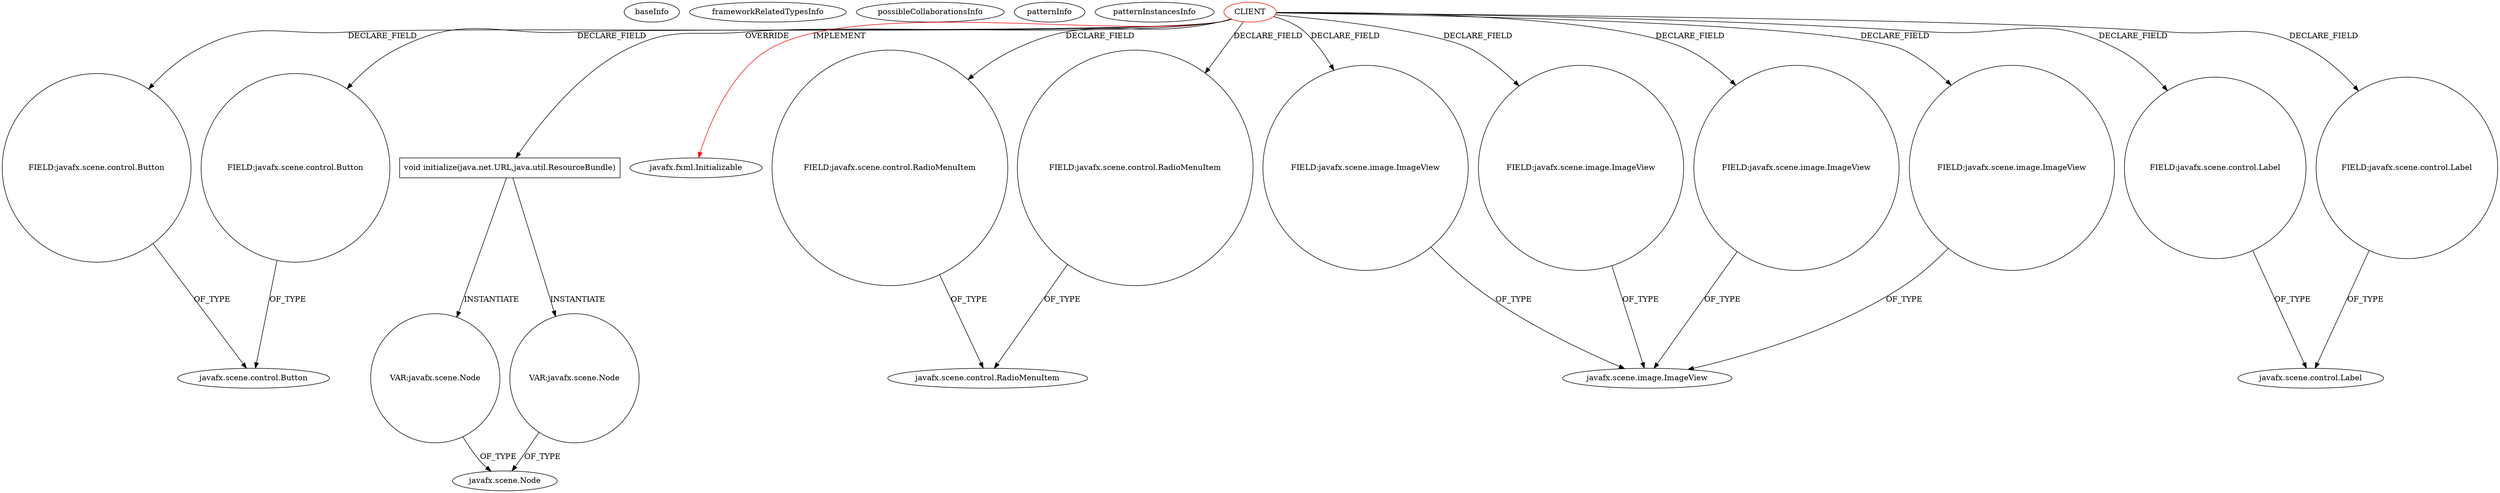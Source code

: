 digraph {
baseInfo[graphId=2910,category="pattern",isAnonymous=false,possibleRelation=false]
frameworkRelatedTypesInfo[0="javafx.fxml.Initializable"]
possibleCollaborationsInfo[]
patternInfo[frequency=2.0,patternRootClient=0]
patternInstancesInfo[0="dodaio-SoftwareBlack21G~/dodaio-SoftwareBlack21G/SoftwareBlack21G-master/Blackjack/src/Viewer/MainGamev2Controller.java~MainGamev2Controller~2521",1="svadlamudi-GaussJordanElimination~/svadlamudi-GaussJordanElimination/GaussJordanElimination-master/src/gauss/jordan/elimination/MainController.java~MainController~4396"]
46[label="FIELD:javafx.scene.control.RadioMenuItem",vertexType="FIELD_DECLARATION",isFrameworkType=false,shape=circle]
13[label="javafx.scene.control.RadioMenuItem",vertexType="FRAMEWORK_CLASS_TYPE",isFrameworkType=false]
0[label="CLIENT",vertexType="ROOT_CLIENT_CLASS_DECLARATION",isFrameworkType=false,color=red]
38[label="FIELD:javafx.scene.control.Button",vertexType="FIELD_DECLARATION",isFrameworkType=false,shape=circle]
20[label="FIELD:javafx.scene.control.Button",vertexType="FIELD_DECLARATION",isFrameworkType=false,shape=circle]
1[label="javafx.fxml.Initializable",vertexType="FRAMEWORK_INTERFACE_TYPE",isFrameworkType=false]
50[label="void initialize(java.net.URL,java.util.ResourceBundle)",vertexType="OVERRIDING_METHOD_DECLARATION",isFrameworkType=false,shape=box]
10[label="FIELD:javafx.scene.image.ImageView",vertexType="FIELD_DECLARATION",isFrameworkType=false,shape=circle]
7[label="javafx.scene.image.ImageView",vertexType="FRAMEWORK_CLASS_TYPE",isFrameworkType=false]
24[label="FIELD:javafx.scene.image.ImageView",vertexType="FIELD_DECLARATION",isFrameworkType=false,shape=circle]
6[label="FIELD:javafx.scene.image.ImageView",vertexType="FIELD_DECLARATION",isFrameworkType=false,shape=circle]
28[label="FIELD:javafx.scene.image.ImageView",vertexType="FIELD_DECLARATION",isFrameworkType=false,shape=circle]
42[label="FIELD:javafx.scene.control.Label",vertexType="FIELD_DECLARATION",isFrameworkType=false,shape=circle]
17[label="javafx.scene.control.Label",vertexType="FRAMEWORK_CLASS_TYPE",isFrameworkType=false]
16[label="FIELD:javafx.scene.control.Label",vertexType="FIELD_DECLARATION",isFrameworkType=false,shape=circle]
21[label="javafx.scene.control.Button",vertexType="FRAMEWORK_CLASS_TYPE",isFrameworkType=false]
12[label="FIELD:javafx.scene.control.RadioMenuItem",vertexType="FIELD_DECLARATION",isFrameworkType=false,shape=circle]
99[label="VAR:javafx.scene.Node",vertexType="VARIABLE_EXPRESION",isFrameworkType=false,shape=circle]
53[label="javafx.scene.Node",vertexType="FRAMEWORK_CLASS_TYPE",isFrameworkType=false]
51[label="VAR:javafx.scene.Node",vertexType="VARIABLE_EXPRESION",isFrameworkType=false,shape=circle]
0->24[label="DECLARE_FIELD"]
38->21[label="OF_TYPE"]
0->50[label="OVERRIDE"]
0->10[label="DECLARE_FIELD"]
12->13[label="OF_TYPE"]
0->12[label="DECLARE_FIELD"]
0->38[label="DECLARE_FIELD"]
51->53[label="OF_TYPE"]
6->7[label="OF_TYPE"]
46->13[label="OF_TYPE"]
20->21[label="OF_TYPE"]
0->28[label="DECLARE_FIELD"]
50->51[label="INSTANTIATE"]
10->7[label="OF_TYPE"]
42->17[label="OF_TYPE"]
0->16[label="DECLARE_FIELD"]
0->46[label="DECLARE_FIELD"]
50->99[label="INSTANTIATE"]
16->17[label="OF_TYPE"]
24->7[label="OF_TYPE"]
0->42[label="DECLARE_FIELD"]
28->7[label="OF_TYPE"]
0->1[label="IMPLEMENT",color=red]
0->6[label="DECLARE_FIELD"]
0->20[label="DECLARE_FIELD"]
99->53[label="OF_TYPE"]
}
